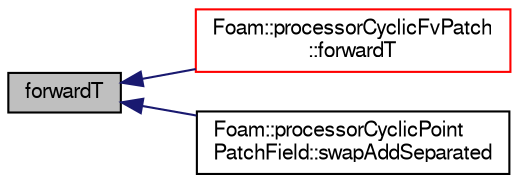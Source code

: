 digraph "forwardT"
{
  bgcolor="transparent";
  edge [fontname="FreeSans",fontsize="10",labelfontname="FreeSans",labelfontsize="10"];
  node [fontname="FreeSans",fontsize="10",shape=record];
  rankdir="LR";
  Node1 [label="forwardT",height=0.2,width=0.4,color="black", fillcolor="grey75", style="filled" fontcolor="black"];
  Node1 -> Node2 [dir="back",color="midnightblue",fontsize="10",style="solid",fontname="FreeSans"];
  Node2 [label="Foam::processorCyclicFvPatch\l::forwardT",height=0.2,width=0.4,color="red",URL="$a01919.html#a187f3034c3ee57e3abbcf469b39819b9",tooltip="Return face transformation tensor. "];
  Node1 -> Node3 [dir="back",color="midnightblue",fontsize="10",style="solid",fontname="FreeSans"];
  Node3 [label="Foam::processorCyclicPoint\lPatchField::swapAddSeparated",height=0.2,width=0.4,color="black",URL="$a01925.html#acc70e74fffb1cf3d5f18e021d5771458",tooltip="Complete swap of patch point values and add to local values. "];
}
